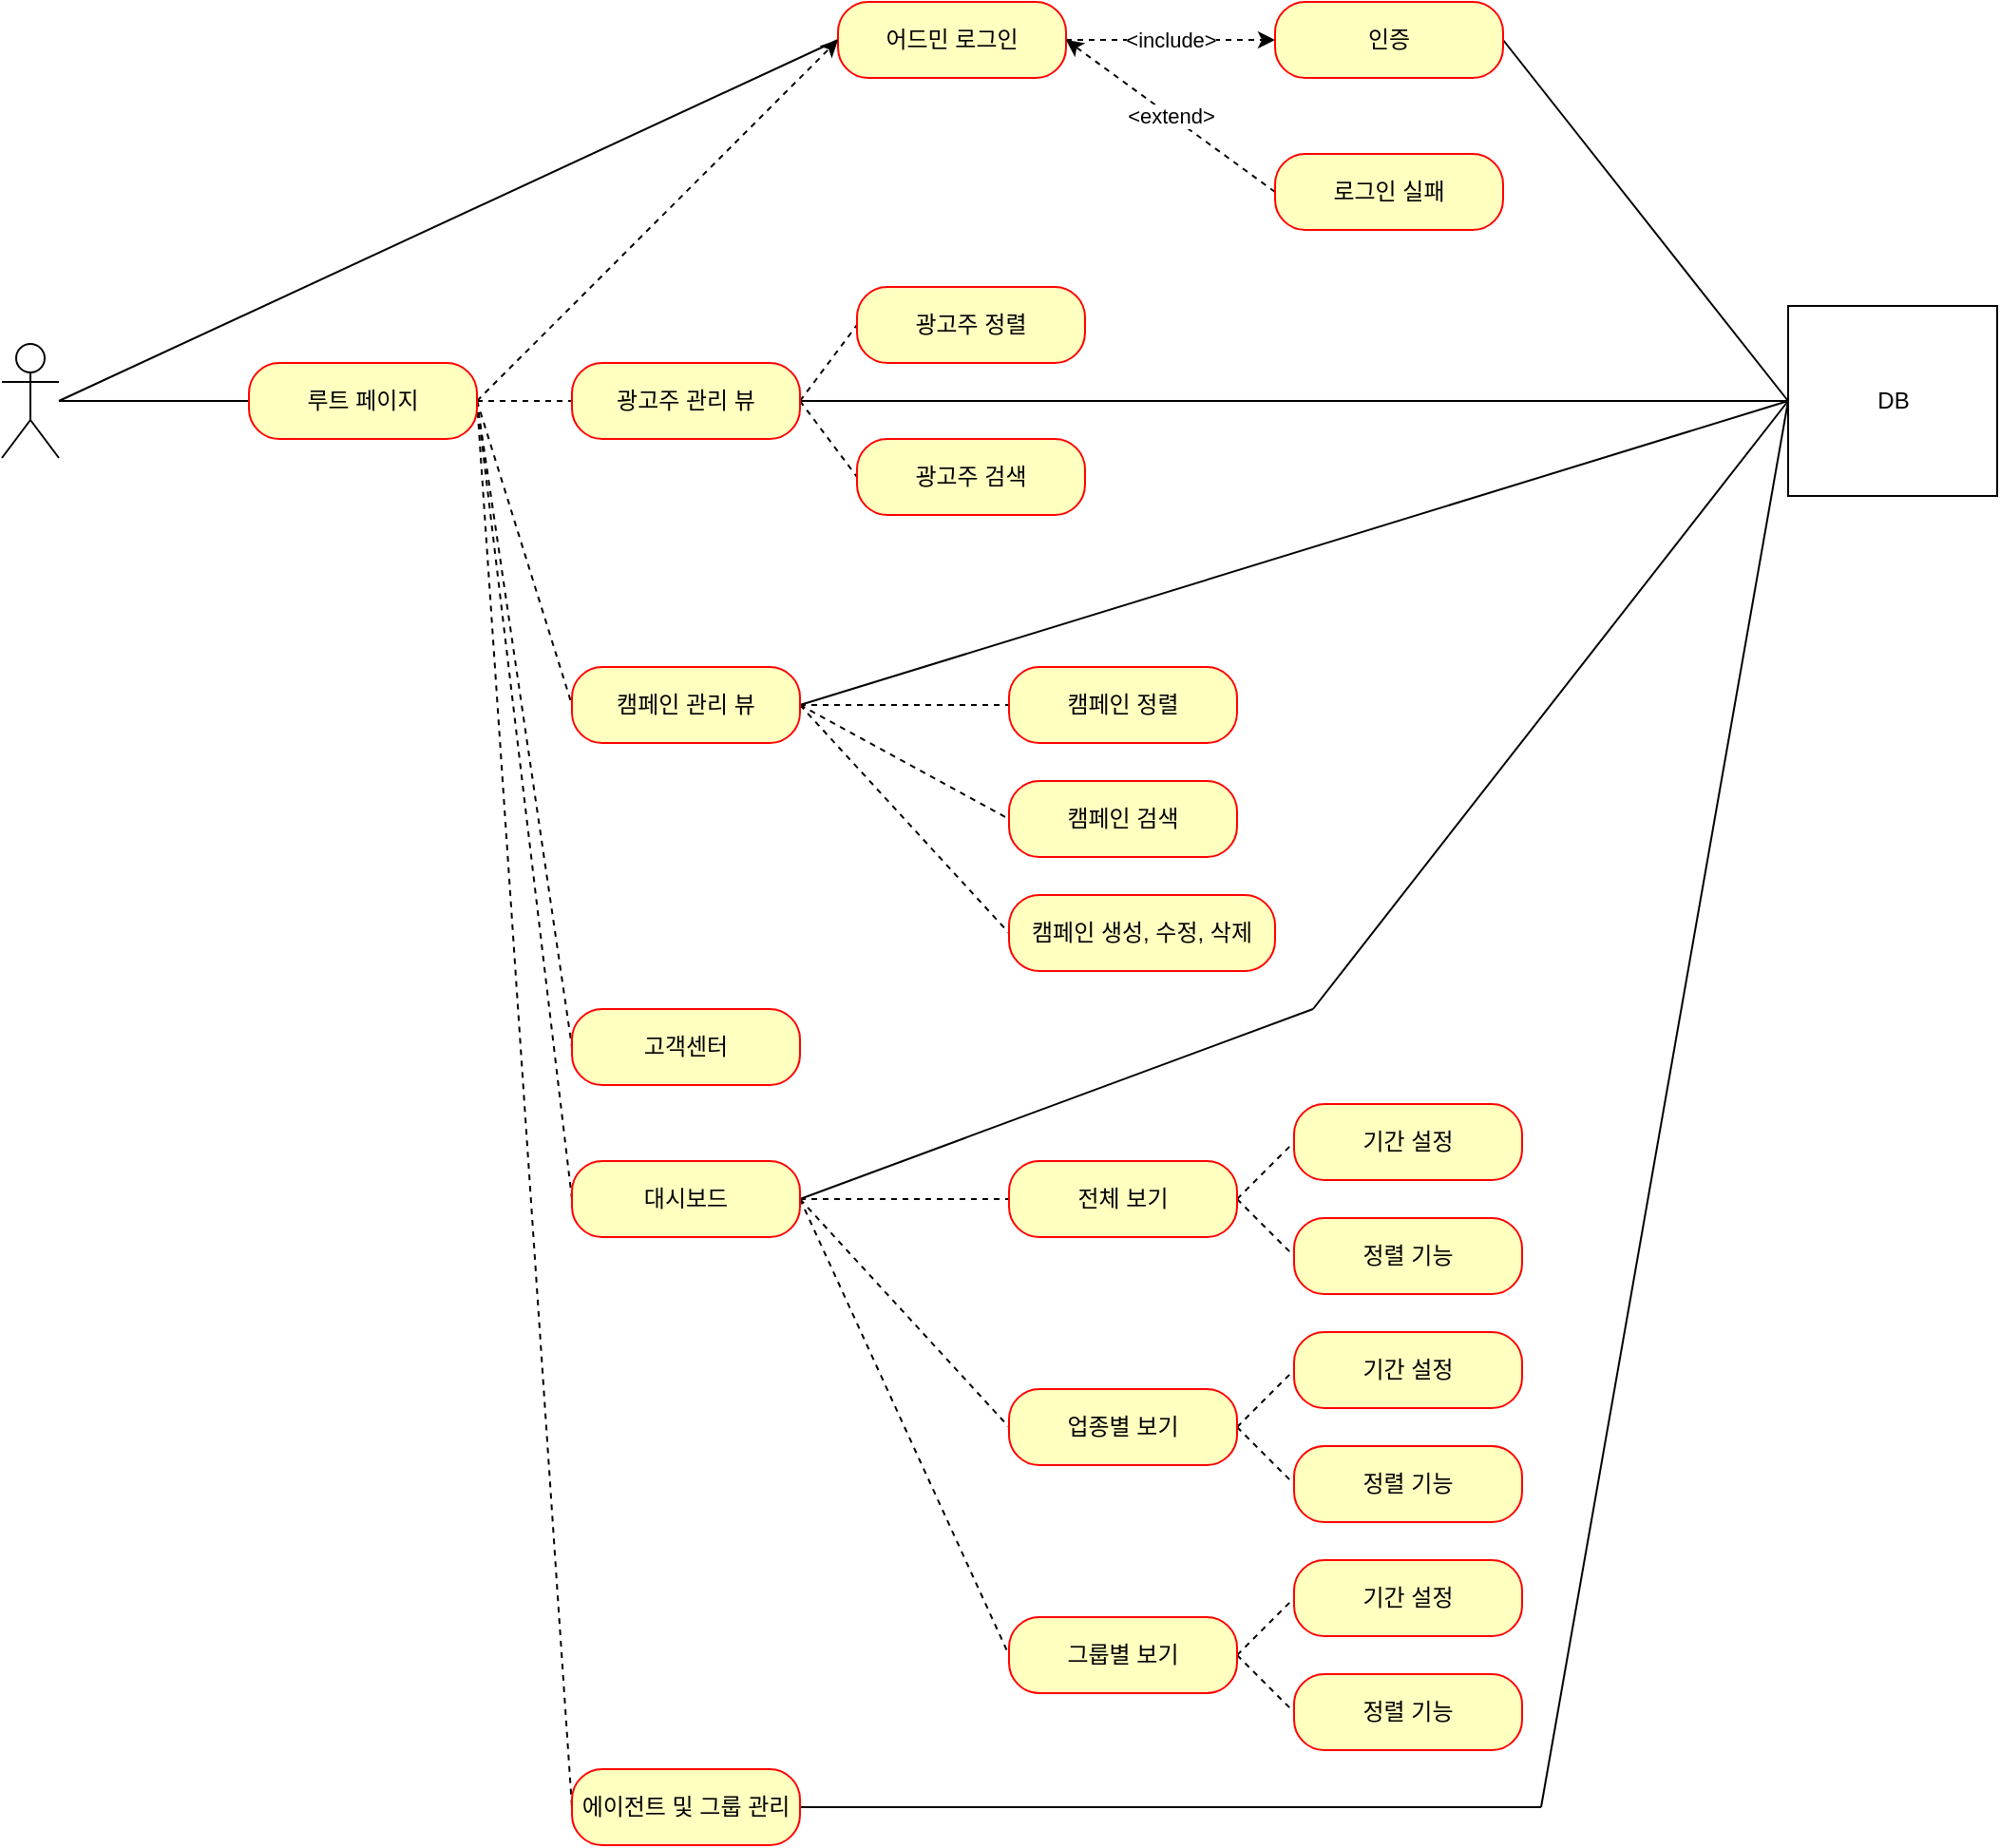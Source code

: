 <mxfile version="20.2.3" type="github">
  <diagram name="Page-1" id="58cdce13-f638-feb5-8d6f-7d28b1aa9fa0">
    <mxGraphModel dx="1673" dy="934" grid="1" gridSize="10" guides="1" tooltips="1" connect="1" arrows="1" fold="1" page="1" pageScale="1" pageWidth="1100" pageHeight="850" background="none" math="0" shadow="0">
      <root>
        <mxCell id="0" />
        <mxCell id="1" parent="0" />
        <mxCell id="uU8vvEUfPg8EapWmwscI-26" style="edgeStyle=none;rounded=0;orthogonalLoop=1;jettySize=auto;html=1;entryX=0;entryY=0.5;entryDx=0;entryDy=0;endArrow=none;endFill=0;" edge="1" parent="1" target="uU8vvEUfPg8EapWmwscI-10">
          <mxGeometry relative="1" as="geometry">
            <mxPoint x="50" y="240" as="sourcePoint" />
          </mxGeometry>
        </mxCell>
        <mxCell id="uU8vvEUfPg8EapWmwscI-27" style="edgeStyle=none;rounded=0;orthogonalLoop=1;jettySize=auto;html=1;entryX=0;entryY=0.5;entryDx=0;entryDy=0;endArrow=none;endFill=0;" edge="1" parent="1" source="uU8vvEUfPg8EapWmwscI-1" target="uU8vvEUfPg8EapWmwscI-15">
          <mxGeometry relative="1" as="geometry" />
        </mxCell>
        <mxCell id="uU8vvEUfPg8EapWmwscI-1" value="" style="shape=umlActor;verticalLabelPosition=bottom;verticalAlign=top;html=1;outlineConnect=0;" vertex="1" parent="1">
          <mxGeometry x="20" y="210" width="30" height="60" as="geometry" />
        </mxCell>
        <mxCell id="uU8vvEUfPg8EapWmwscI-46" style="edgeStyle=none;rounded=0;orthogonalLoop=1;jettySize=auto;html=1;endArrow=none;endFill=0;exitX=0;exitY=0.5;exitDx=0;exitDy=0;" edge="1" parent="1" source="uU8vvEUfPg8EapWmwscI-9">
          <mxGeometry relative="1" as="geometry">
            <mxPoint x="710" y="560" as="targetPoint" />
          </mxGeometry>
        </mxCell>
        <mxCell id="uU8vvEUfPg8EapWmwscI-74" style="edgeStyle=none;rounded=0;orthogonalLoop=1;jettySize=auto;html=1;endArrow=none;endFill=0;exitX=0;exitY=0.5;exitDx=0;exitDy=0;" edge="1" parent="1" source="uU8vvEUfPg8EapWmwscI-9">
          <mxGeometry relative="1" as="geometry">
            <mxPoint x="830" y="980" as="targetPoint" />
          </mxGeometry>
        </mxCell>
        <mxCell id="uU8vvEUfPg8EapWmwscI-9" value="DB" style="html=1;" vertex="1" parent="1">
          <mxGeometry x="960" y="190" width="110" height="100" as="geometry" />
        </mxCell>
        <mxCell id="uU8vvEUfPg8EapWmwscI-20" value="&amp;lt;include&amp;gt;" style="edgeStyle=orthogonalEdgeStyle;rounded=0;orthogonalLoop=1;jettySize=auto;html=1;entryX=0;entryY=0.5;entryDx=0;entryDy=0;dashed=1;" edge="1" parent="1" source="uU8vvEUfPg8EapWmwscI-10" target="uU8vvEUfPg8EapWmwscI-13">
          <mxGeometry relative="1" as="geometry" />
        </mxCell>
        <mxCell id="uU8vvEUfPg8EapWmwscI-10" value="어드민 로그인" style="rounded=1;whiteSpace=wrap;html=1;arcSize=40;fontColor=#000000;fillColor=#ffffc0;strokeColor=#ff0000;" vertex="1" parent="1">
          <mxGeometry x="460" y="30" width="120" height="40" as="geometry" />
        </mxCell>
        <mxCell id="uU8vvEUfPg8EapWmwscI-28" style="edgeStyle=none;rounded=0;orthogonalLoop=1;jettySize=auto;html=1;entryX=0;entryY=0.5;entryDx=0;entryDy=0;endArrow=none;endFill=0;exitX=1;exitY=0.5;exitDx=0;exitDy=0;" edge="1" parent="1" source="uU8vvEUfPg8EapWmwscI-13" target="uU8vvEUfPg8EapWmwscI-9">
          <mxGeometry relative="1" as="geometry" />
        </mxCell>
        <mxCell id="uU8vvEUfPg8EapWmwscI-13" value="인증" style="rounded=1;whiteSpace=wrap;html=1;arcSize=40;fontColor=#000000;fillColor=#ffffc0;strokeColor=#ff0000;" vertex="1" parent="1">
          <mxGeometry x="690" y="30" width="120" height="40" as="geometry" />
        </mxCell>
        <mxCell id="uU8vvEUfPg8EapWmwscI-21" value="&amp;lt;extend&amp;gt;" style="rounded=0;orthogonalLoop=1;jettySize=auto;html=1;entryX=1;entryY=0.5;entryDx=0;entryDy=0;dashed=1;exitX=0;exitY=0.5;exitDx=0;exitDy=0;" edge="1" parent="1" source="uU8vvEUfPg8EapWmwscI-14" target="uU8vvEUfPg8EapWmwscI-10">
          <mxGeometry relative="1" as="geometry" />
        </mxCell>
        <mxCell id="uU8vvEUfPg8EapWmwscI-14" value="로그인 실패" style="rounded=1;whiteSpace=wrap;html=1;arcSize=40;fontColor=#000000;fillColor=#ffffc0;strokeColor=#ff0000;" vertex="1" parent="1">
          <mxGeometry x="690" y="110" width="120" height="40" as="geometry" />
        </mxCell>
        <mxCell id="uU8vvEUfPg8EapWmwscI-22" value="" style="edgeStyle=none;rounded=0;orthogonalLoop=1;jettySize=auto;html=1;dashed=1;endArrow=none;endFill=0;" edge="1" parent="1" source="uU8vvEUfPg8EapWmwscI-15" target="uU8vvEUfPg8EapWmwscI-16">
          <mxGeometry relative="1" as="geometry" />
        </mxCell>
        <mxCell id="uU8vvEUfPg8EapWmwscI-23" style="edgeStyle=none;rounded=0;orthogonalLoop=1;jettySize=auto;html=1;entryX=0;entryY=0.5;entryDx=0;entryDy=0;dashed=1;exitX=1;exitY=0.5;exitDx=0;exitDy=0;" edge="1" parent="1" source="uU8vvEUfPg8EapWmwscI-15" target="uU8vvEUfPg8EapWmwscI-10">
          <mxGeometry relative="1" as="geometry" />
        </mxCell>
        <mxCell id="uU8vvEUfPg8EapWmwscI-24" style="edgeStyle=none;rounded=0;orthogonalLoop=1;jettySize=auto;html=1;entryX=0;entryY=0.5;entryDx=0;entryDy=0;endArrow=none;endFill=0;dashed=1;exitX=1;exitY=0.5;exitDx=0;exitDy=0;" edge="1" parent="1" source="uU8vvEUfPg8EapWmwscI-15" target="uU8vvEUfPg8EapWmwscI-18">
          <mxGeometry relative="1" as="geometry" />
        </mxCell>
        <mxCell id="uU8vvEUfPg8EapWmwscI-25" style="edgeStyle=none;rounded=0;orthogonalLoop=1;jettySize=auto;html=1;entryX=0;entryY=0.5;entryDx=0;entryDy=0;dashed=1;endArrow=none;endFill=0;exitX=1;exitY=0.5;exitDx=0;exitDy=0;" edge="1" parent="1" source="uU8vvEUfPg8EapWmwscI-15" target="uU8vvEUfPg8EapWmwscI-17">
          <mxGeometry relative="1" as="geometry" />
        </mxCell>
        <mxCell id="uU8vvEUfPg8EapWmwscI-34" style="edgeStyle=none;rounded=0;orthogonalLoop=1;jettySize=auto;html=1;entryX=0;entryY=0.5;entryDx=0;entryDy=0;endArrow=none;endFill=0;exitX=1;exitY=0.5;exitDx=0;exitDy=0;dashed=1;" edge="1" parent="1" source="uU8vvEUfPg8EapWmwscI-15" target="uU8vvEUfPg8EapWmwscI-33">
          <mxGeometry relative="1" as="geometry" />
        </mxCell>
        <mxCell id="uU8vvEUfPg8EapWmwscI-71" style="edgeStyle=none;rounded=0;orthogonalLoop=1;jettySize=auto;html=1;entryX=0;entryY=0.5;entryDx=0;entryDy=0;dashed=1;endArrow=none;endFill=0;exitX=1;exitY=0.5;exitDx=0;exitDy=0;" edge="1" parent="1" source="uU8vvEUfPg8EapWmwscI-15" target="uU8vvEUfPg8EapWmwscI-19">
          <mxGeometry relative="1" as="geometry" />
        </mxCell>
        <mxCell id="uU8vvEUfPg8EapWmwscI-15" value="루트 페이지" style="rounded=1;whiteSpace=wrap;html=1;arcSize=40;fontColor=#000000;fillColor=#ffffc0;strokeColor=#ff0000;" vertex="1" parent="1">
          <mxGeometry x="150" y="220" width="120" height="40" as="geometry" />
        </mxCell>
        <mxCell id="uU8vvEUfPg8EapWmwscI-35" style="edgeStyle=none;rounded=0;orthogonalLoop=1;jettySize=auto;html=1;entryX=0;entryY=0.5;entryDx=0;entryDy=0;endArrow=none;endFill=0;" edge="1" parent="1" source="uU8vvEUfPg8EapWmwscI-16" target="uU8vvEUfPg8EapWmwscI-9">
          <mxGeometry relative="1" as="geometry" />
        </mxCell>
        <mxCell id="uU8vvEUfPg8EapWmwscI-36" style="edgeStyle=none;rounded=0;orthogonalLoop=1;jettySize=auto;html=1;entryX=0;entryY=0.5;entryDx=0;entryDy=0;endArrow=none;endFill=0;dashed=1;exitX=1;exitY=0.5;exitDx=0;exitDy=0;" edge="1" parent="1" source="uU8vvEUfPg8EapWmwscI-16" target="uU8vvEUfPg8EapWmwscI-29">
          <mxGeometry relative="1" as="geometry" />
        </mxCell>
        <mxCell id="uU8vvEUfPg8EapWmwscI-37" style="edgeStyle=none;rounded=0;orthogonalLoop=1;jettySize=auto;html=1;entryX=0;entryY=0.5;entryDx=0;entryDy=0;dashed=1;endArrow=none;endFill=0;exitX=1;exitY=0.5;exitDx=0;exitDy=0;" edge="1" parent="1" source="uU8vvEUfPg8EapWmwscI-16" target="uU8vvEUfPg8EapWmwscI-30">
          <mxGeometry relative="1" as="geometry" />
        </mxCell>
        <mxCell id="uU8vvEUfPg8EapWmwscI-16" value="광고주 관리 뷰" style="rounded=1;whiteSpace=wrap;html=1;arcSize=40;fontColor=#000000;fillColor=#ffffc0;strokeColor=#ff0000;" vertex="1" parent="1">
          <mxGeometry x="320" y="220" width="120" height="40" as="geometry" />
        </mxCell>
        <mxCell id="uU8vvEUfPg8EapWmwscI-17" value="고객센터" style="rounded=1;whiteSpace=wrap;html=1;arcSize=40;fontColor=#000000;fillColor=#ffffc0;strokeColor=#ff0000;" vertex="1" parent="1">
          <mxGeometry x="320" y="560" width="120" height="40" as="geometry" />
        </mxCell>
        <mxCell id="uU8vvEUfPg8EapWmwscI-45" style="edgeStyle=none;rounded=0;orthogonalLoop=1;jettySize=auto;html=1;endArrow=none;endFill=0;exitX=1;exitY=0.5;exitDx=0;exitDy=0;" edge="1" parent="1" source="uU8vvEUfPg8EapWmwscI-18">
          <mxGeometry relative="1" as="geometry">
            <mxPoint x="710" y="560" as="targetPoint" />
          </mxGeometry>
        </mxCell>
        <mxCell id="uU8vvEUfPg8EapWmwscI-68" style="edgeStyle=none;rounded=0;orthogonalLoop=1;jettySize=auto;html=1;entryX=0;entryY=0.5;entryDx=0;entryDy=0;dashed=1;endArrow=none;endFill=0;" edge="1" parent="1" source="uU8vvEUfPg8EapWmwscI-18" target="uU8vvEUfPg8EapWmwscI-49">
          <mxGeometry relative="1" as="geometry" />
        </mxCell>
        <mxCell id="uU8vvEUfPg8EapWmwscI-69" style="edgeStyle=none;rounded=0;orthogonalLoop=1;jettySize=auto;html=1;entryX=0;entryY=0.5;entryDx=0;entryDy=0;dashed=1;endArrow=none;endFill=0;exitX=1;exitY=0.5;exitDx=0;exitDy=0;" edge="1" parent="1" source="uU8vvEUfPg8EapWmwscI-18" target="uU8vvEUfPg8EapWmwscI-60">
          <mxGeometry relative="1" as="geometry" />
        </mxCell>
        <mxCell id="uU8vvEUfPg8EapWmwscI-70" style="edgeStyle=none;rounded=0;orthogonalLoop=1;jettySize=auto;html=1;entryX=0;entryY=0.5;entryDx=0;entryDy=0;dashed=1;endArrow=none;endFill=0;exitX=1;exitY=0.5;exitDx=0;exitDy=0;" edge="1" parent="1" source="uU8vvEUfPg8EapWmwscI-18" target="uU8vvEUfPg8EapWmwscI-65">
          <mxGeometry relative="1" as="geometry" />
        </mxCell>
        <mxCell id="uU8vvEUfPg8EapWmwscI-18" value="대시보드" style="rounded=1;whiteSpace=wrap;html=1;arcSize=40;fontColor=#000000;fillColor=#ffffc0;strokeColor=#ff0000;" vertex="1" parent="1">
          <mxGeometry x="320" y="640" width="120" height="40" as="geometry" />
        </mxCell>
        <mxCell id="uU8vvEUfPg8EapWmwscI-73" style="edgeStyle=none;rounded=0;orthogonalLoop=1;jettySize=auto;html=1;endArrow=none;endFill=0;" edge="1" parent="1" source="uU8vvEUfPg8EapWmwscI-19">
          <mxGeometry relative="1" as="geometry">
            <mxPoint x="830" y="980" as="targetPoint" />
          </mxGeometry>
        </mxCell>
        <mxCell id="uU8vvEUfPg8EapWmwscI-19" value="에이전트 및 그룹 관리" style="rounded=1;whiteSpace=wrap;html=1;arcSize=40;fontColor=#000000;fillColor=#ffffc0;strokeColor=#ff0000;" vertex="1" parent="1">
          <mxGeometry x="320" y="960" width="120" height="40" as="geometry" />
        </mxCell>
        <mxCell id="uU8vvEUfPg8EapWmwscI-29" value="광고주 정렬" style="rounded=1;whiteSpace=wrap;html=1;arcSize=40;fontColor=#000000;fillColor=#ffffc0;strokeColor=#ff0000;" vertex="1" parent="1">
          <mxGeometry x="470" y="180" width="120" height="40" as="geometry" />
        </mxCell>
        <mxCell id="uU8vvEUfPg8EapWmwscI-30" value="광고주 검색" style="rounded=1;whiteSpace=wrap;html=1;arcSize=40;fontColor=#000000;fillColor=#ffffc0;strokeColor=#ff0000;" vertex="1" parent="1">
          <mxGeometry x="470" y="260" width="120" height="40" as="geometry" />
        </mxCell>
        <mxCell id="uU8vvEUfPg8EapWmwscI-41" style="edgeStyle=none;rounded=0;orthogonalLoop=1;jettySize=auto;html=1;entryX=0;entryY=0.5;entryDx=0;entryDy=0;endArrow=none;endFill=0;exitX=1;exitY=0.5;exitDx=0;exitDy=0;" edge="1" parent="1" source="uU8vvEUfPg8EapWmwscI-33" target="uU8vvEUfPg8EapWmwscI-9">
          <mxGeometry relative="1" as="geometry" />
        </mxCell>
        <mxCell id="uU8vvEUfPg8EapWmwscI-42" style="edgeStyle=none;rounded=0;orthogonalLoop=1;jettySize=auto;html=1;endArrow=none;endFill=0;dashed=1;" edge="1" parent="1" source="uU8vvEUfPg8EapWmwscI-33" target="uU8vvEUfPg8EapWmwscI-38">
          <mxGeometry relative="1" as="geometry" />
        </mxCell>
        <mxCell id="uU8vvEUfPg8EapWmwscI-43" style="edgeStyle=none;rounded=0;orthogonalLoop=1;jettySize=auto;html=1;entryX=0;entryY=0.5;entryDx=0;entryDy=0;dashed=1;endArrow=none;endFill=0;exitX=1;exitY=0.5;exitDx=0;exitDy=0;" edge="1" parent="1" source="uU8vvEUfPg8EapWmwscI-33" target="uU8vvEUfPg8EapWmwscI-39">
          <mxGeometry relative="1" as="geometry" />
        </mxCell>
        <mxCell id="uU8vvEUfPg8EapWmwscI-44" style="edgeStyle=none;rounded=0;orthogonalLoop=1;jettySize=auto;html=1;entryX=0;entryY=0.5;entryDx=0;entryDy=0;dashed=1;endArrow=none;endFill=0;exitX=1;exitY=0.5;exitDx=0;exitDy=0;" edge="1" parent="1" source="uU8vvEUfPg8EapWmwscI-33" target="uU8vvEUfPg8EapWmwscI-40">
          <mxGeometry relative="1" as="geometry" />
        </mxCell>
        <mxCell id="uU8vvEUfPg8EapWmwscI-33" value="캠페인 관리 뷰" style="rounded=1;whiteSpace=wrap;html=1;arcSize=40;fontColor=#000000;fillColor=#ffffc0;strokeColor=#ff0000;" vertex="1" parent="1">
          <mxGeometry x="320" y="380" width="120" height="40" as="geometry" />
        </mxCell>
        <mxCell id="uU8vvEUfPg8EapWmwscI-38" value="캠페인 정렬" style="rounded=1;whiteSpace=wrap;html=1;arcSize=40;fontColor=#000000;fillColor=#ffffc0;strokeColor=#ff0000;" vertex="1" parent="1">
          <mxGeometry x="550" y="380" width="120" height="40" as="geometry" />
        </mxCell>
        <mxCell id="uU8vvEUfPg8EapWmwscI-39" value="캠페인 검색" style="rounded=1;whiteSpace=wrap;html=1;arcSize=40;fontColor=#000000;fillColor=#ffffc0;strokeColor=#ff0000;" vertex="1" parent="1">
          <mxGeometry x="550" y="440" width="120" height="40" as="geometry" />
        </mxCell>
        <mxCell id="uU8vvEUfPg8EapWmwscI-40" value="캠페인 생성, 수정, 삭제" style="rounded=1;whiteSpace=wrap;html=1;arcSize=40;fontColor=#000000;fillColor=#ffffc0;strokeColor=#ff0000;" vertex="1" parent="1">
          <mxGeometry x="550" y="500" width="140" height="40" as="geometry" />
        </mxCell>
        <mxCell id="uU8vvEUfPg8EapWmwscI-53" style="edgeStyle=none;rounded=0;orthogonalLoop=1;jettySize=auto;html=1;entryX=0;entryY=0.5;entryDx=0;entryDy=0;endArrow=none;endFill=0;exitX=1;exitY=0.5;exitDx=0;exitDy=0;dashed=1;" edge="1" parent="1" source="uU8vvEUfPg8EapWmwscI-49" target="uU8vvEUfPg8EapWmwscI-51">
          <mxGeometry relative="1" as="geometry" />
        </mxCell>
        <mxCell id="uU8vvEUfPg8EapWmwscI-54" style="edgeStyle=none;rounded=0;orthogonalLoop=1;jettySize=auto;html=1;entryX=0;entryY=0.5;entryDx=0;entryDy=0;dashed=1;endArrow=none;endFill=0;exitX=1;exitY=0.5;exitDx=0;exitDy=0;" edge="1" parent="1" source="uU8vvEUfPg8EapWmwscI-49" target="uU8vvEUfPg8EapWmwscI-52">
          <mxGeometry relative="1" as="geometry" />
        </mxCell>
        <mxCell id="uU8vvEUfPg8EapWmwscI-49" value="전체 보기" style="rounded=1;whiteSpace=wrap;html=1;arcSize=40;fontColor=#000000;fillColor=#ffffc0;strokeColor=#ff0000;" vertex="1" parent="1">
          <mxGeometry x="550" y="640" width="120" height="40" as="geometry" />
        </mxCell>
        <mxCell id="uU8vvEUfPg8EapWmwscI-51" value="기간 설정" style="rounded=1;whiteSpace=wrap;html=1;arcSize=40;fontColor=#000000;fillColor=#ffffc0;strokeColor=#ff0000;" vertex="1" parent="1">
          <mxGeometry x="700" y="610" width="120" height="40" as="geometry" />
        </mxCell>
        <mxCell id="uU8vvEUfPg8EapWmwscI-52" value="정렬 기능" style="rounded=1;whiteSpace=wrap;html=1;arcSize=40;fontColor=#000000;fillColor=#ffffc0;strokeColor=#ff0000;" vertex="1" parent="1">
          <mxGeometry x="700" y="670" width="120" height="40" as="geometry" />
        </mxCell>
        <mxCell id="uU8vvEUfPg8EapWmwscI-58" style="edgeStyle=none;rounded=0;orthogonalLoop=1;jettySize=auto;html=1;entryX=0;entryY=0.5;entryDx=0;entryDy=0;endArrow=none;endFill=0;exitX=1;exitY=0.5;exitDx=0;exitDy=0;dashed=1;" edge="1" parent="1" source="uU8vvEUfPg8EapWmwscI-60" target="uU8vvEUfPg8EapWmwscI-61">
          <mxGeometry relative="1" as="geometry" />
        </mxCell>
        <mxCell id="uU8vvEUfPg8EapWmwscI-59" style="edgeStyle=none;rounded=0;orthogonalLoop=1;jettySize=auto;html=1;entryX=0;entryY=0.5;entryDx=0;entryDy=0;dashed=1;endArrow=none;endFill=0;exitX=1;exitY=0.5;exitDx=0;exitDy=0;" edge="1" parent="1" source="uU8vvEUfPg8EapWmwscI-60" target="uU8vvEUfPg8EapWmwscI-62">
          <mxGeometry relative="1" as="geometry" />
        </mxCell>
        <mxCell id="uU8vvEUfPg8EapWmwscI-60" value="업종별 보기" style="rounded=1;whiteSpace=wrap;html=1;arcSize=40;fontColor=#000000;fillColor=#ffffc0;strokeColor=#ff0000;" vertex="1" parent="1">
          <mxGeometry x="550" y="760" width="120" height="40" as="geometry" />
        </mxCell>
        <mxCell id="uU8vvEUfPg8EapWmwscI-61" value="기간 설정" style="rounded=1;whiteSpace=wrap;html=1;arcSize=40;fontColor=#000000;fillColor=#ffffc0;strokeColor=#ff0000;" vertex="1" parent="1">
          <mxGeometry x="700" y="730" width="120" height="40" as="geometry" />
        </mxCell>
        <mxCell id="uU8vvEUfPg8EapWmwscI-62" value="정렬 기능" style="rounded=1;whiteSpace=wrap;html=1;arcSize=40;fontColor=#000000;fillColor=#ffffc0;strokeColor=#ff0000;" vertex="1" parent="1">
          <mxGeometry x="700" y="790" width="120" height="40" as="geometry" />
        </mxCell>
        <mxCell id="uU8vvEUfPg8EapWmwscI-63" style="edgeStyle=none;rounded=0;orthogonalLoop=1;jettySize=auto;html=1;entryX=0;entryY=0.5;entryDx=0;entryDy=0;endArrow=none;endFill=0;exitX=1;exitY=0.5;exitDx=0;exitDy=0;dashed=1;" edge="1" parent="1" source="uU8vvEUfPg8EapWmwscI-65" target="uU8vvEUfPg8EapWmwscI-66">
          <mxGeometry relative="1" as="geometry" />
        </mxCell>
        <mxCell id="uU8vvEUfPg8EapWmwscI-64" style="edgeStyle=none;rounded=0;orthogonalLoop=1;jettySize=auto;html=1;entryX=0;entryY=0.5;entryDx=0;entryDy=0;dashed=1;endArrow=none;endFill=0;exitX=1;exitY=0.5;exitDx=0;exitDy=0;" edge="1" parent="1" source="uU8vvEUfPg8EapWmwscI-65" target="uU8vvEUfPg8EapWmwscI-67">
          <mxGeometry relative="1" as="geometry" />
        </mxCell>
        <mxCell id="uU8vvEUfPg8EapWmwscI-65" value="그룹별 보기" style="rounded=1;whiteSpace=wrap;html=1;arcSize=40;fontColor=#000000;fillColor=#ffffc0;strokeColor=#ff0000;" vertex="1" parent="1">
          <mxGeometry x="550" y="880" width="120" height="40" as="geometry" />
        </mxCell>
        <mxCell id="uU8vvEUfPg8EapWmwscI-66" value="기간 설정" style="rounded=1;whiteSpace=wrap;html=1;arcSize=40;fontColor=#000000;fillColor=#ffffc0;strokeColor=#ff0000;" vertex="1" parent="1">
          <mxGeometry x="700" y="850" width="120" height="40" as="geometry" />
        </mxCell>
        <mxCell id="uU8vvEUfPg8EapWmwscI-67" value="정렬 기능" style="rounded=1;whiteSpace=wrap;html=1;arcSize=40;fontColor=#000000;fillColor=#ffffc0;strokeColor=#ff0000;" vertex="1" parent="1">
          <mxGeometry x="700" y="910" width="120" height="40" as="geometry" />
        </mxCell>
      </root>
    </mxGraphModel>
  </diagram>
</mxfile>
